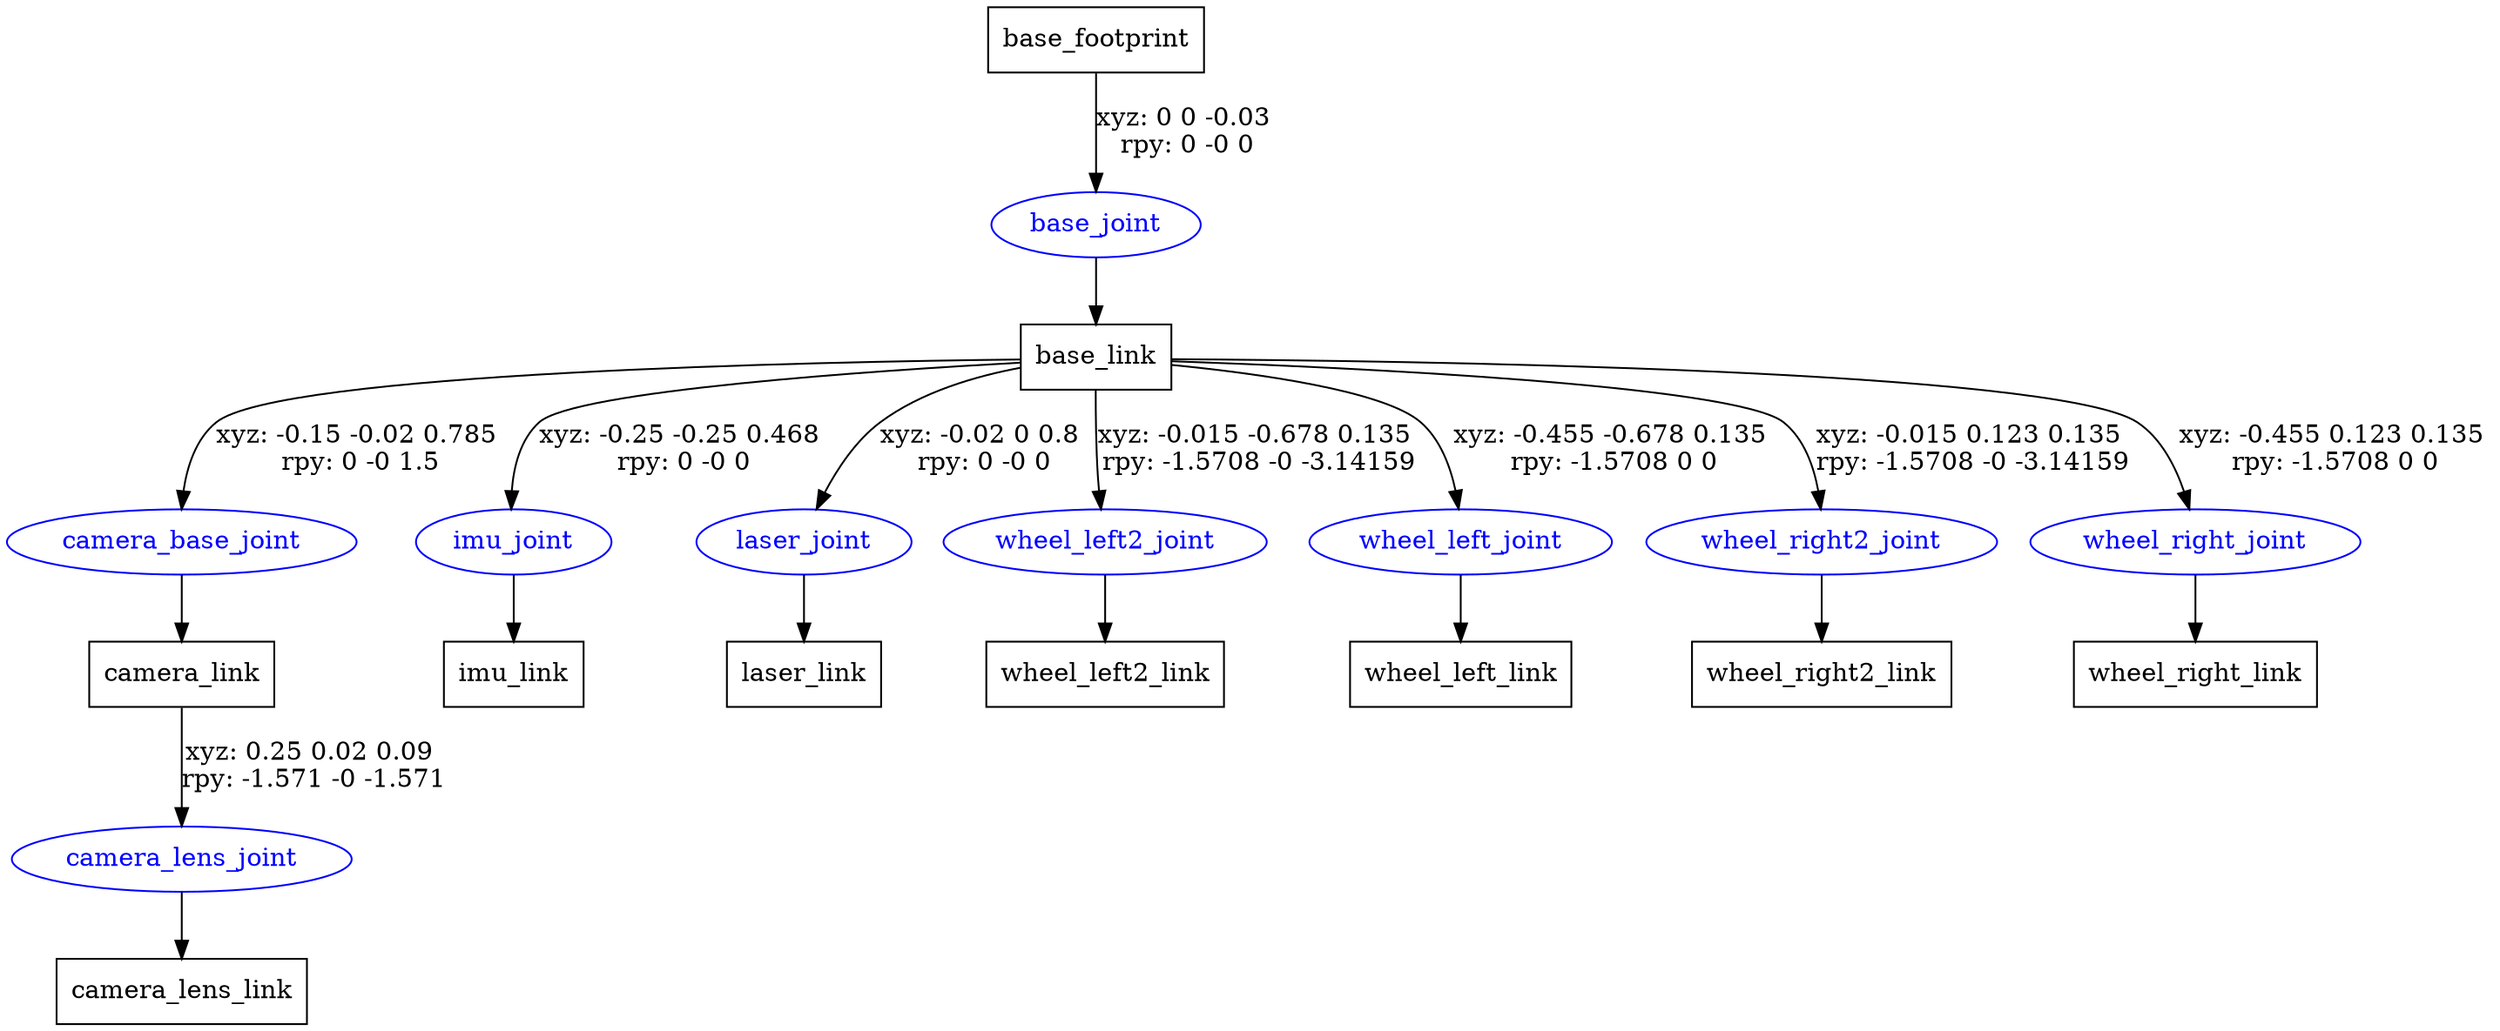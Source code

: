 digraph G {
node [shape=box];
"base_footprint" [label="base_footprint"];
"base_link" [label="base_link"];
"camera_link" [label="camera_link"];
"camera_lens_link" [label="camera_lens_link"];
"imu_link" [label="imu_link"];
"laser_link" [label="laser_link"];
"wheel_left2_link" [label="wheel_left2_link"];
"wheel_left_link" [label="wheel_left_link"];
"wheel_right2_link" [label="wheel_right2_link"];
"wheel_right_link" [label="wheel_right_link"];
node [shape=ellipse, color=blue, fontcolor=blue];
"base_footprint" -> "base_joint" [label="xyz: 0 0 -0.03 \nrpy: 0 -0 0"]
"base_joint" -> "base_link"
"base_link" -> "camera_base_joint" [label="xyz: -0.15 -0.02 0.785 \nrpy: 0 -0 1.5"]
"camera_base_joint" -> "camera_link"
"camera_link" -> "camera_lens_joint" [label="xyz: 0.25 0.02 0.09 \nrpy: -1.571 -0 -1.571"]
"camera_lens_joint" -> "camera_lens_link"
"base_link" -> "imu_joint" [label="xyz: -0.25 -0.25 0.468 \nrpy: 0 -0 0"]
"imu_joint" -> "imu_link"
"base_link" -> "laser_joint" [label="xyz: -0.02 0 0.8 \nrpy: 0 -0 0"]
"laser_joint" -> "laser_link"
"base_link" -> "wheel_left2_joint" [label="xyz: -0.015 -0.678 0.135 \nrpy: -1.5708 -0 -3.14159"]
"wheel_left2_joint" -> "wheel_left2_link"
"base_link" -> "wheel_left_joint" [label="xyz: -0.455 -0.678 0.135 \nrpy: -1.5708 0 0"]
"wheel_left_joint" -> "wheel_left_link"
"base_link" -> "wheel_right2_joint" [label="xyz: -0.015 0.123 0.135 \nrpy: -1.5708 -0 -3.14159"]
"wheel_right2_joint" -> "wheel_right2_link"
"base_link" -> "wheel_right_joint" [label="xyz: -0.455 0.123 0.135 \nrpy: -1.5708 0 0"]
"wheel_right_joint" -> "wheel_right_link"
}
